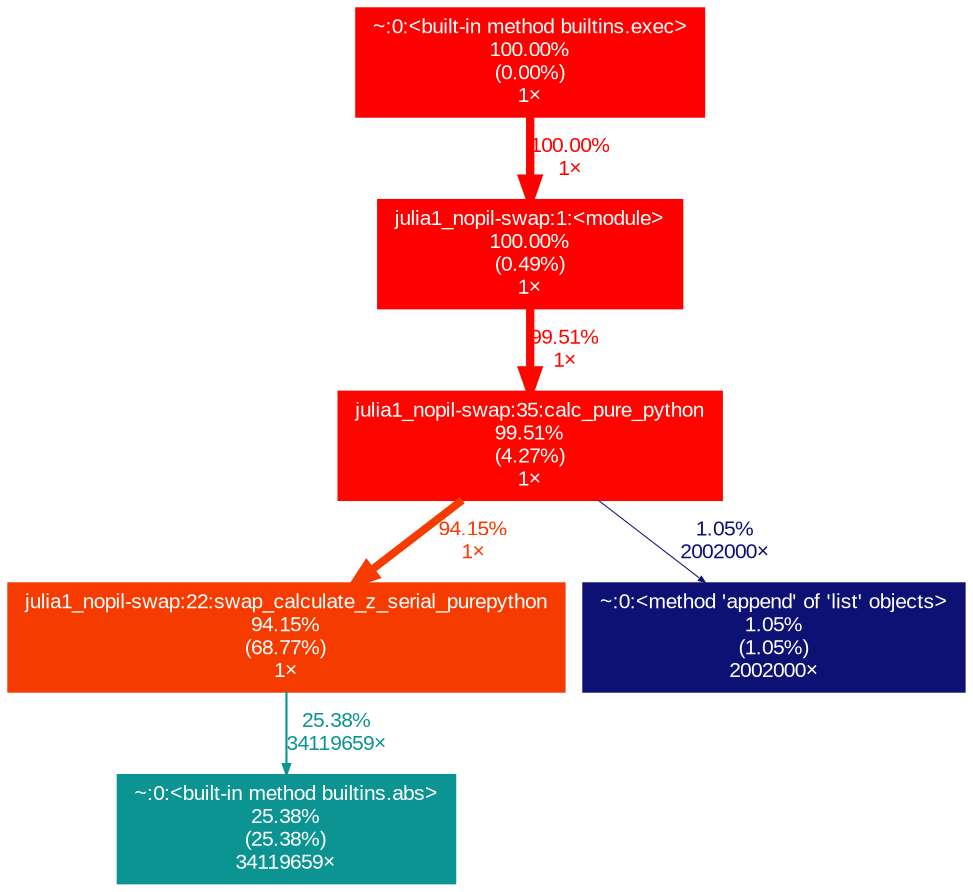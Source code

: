 digraph {
	graph [fontname=Arial, nodesep=0.125, ranksep=0.25];
	node [fontcolor=white, fontname=Arial, height=0, shape=box, style=filled, width=0];
	edge [fontname=Arial];
	0 [color="#0c9492", fontcolor="#ffffff", fontsize="10.00", label="~:0:<built-in method builtins.abs>\n25.38%\n(25.38%)\n34119659×", tooltip="~"];
	1 [color="#f63b01", fontcolor="#ffffff", fontsize="10.00", label="julia1_nopil-swap:22:swap_calculate_z_serial_purepython\n94.15%\n(68.77%)\n1×", tooltip="julia1_nopil-swap.py"];
	1 -> 0 [arrowsize="0.50", color="#0c9492", fontcolor="#0c9492", fontsize="10.00", label="25.38%\n34119659×", labeldistance="1.02", penwidth="1.02"];
	2 [color="#ff0000", fontcolor="#ffffff", fontsize="10.00", label="~:0:<built-in method builtins.exec>\n100.00%\n(0.00%)\n1×", tooltip="~"];
	2 -> 9 [arrowsize="1.00", color="#ff0000", fontcolor="#ff0000", fontsize="10.00", label="100.00%\n1×", labeldistance="4.00", penwidth="4.00"];
	4 [color="#fe0500", fontcolor="#ffffff", fontsize="10.00", label="julia1_nopil-swap:35:calc_pure_python\n99.51%\n(4.27%)\n1×", tooltip="julia1_nopil-swap.py"];
	4 -> 1 [arrowsize="0.97", color="#f63b01", fontcolor="#f63b01", fontsize="10.00", label="94.15%\n1×", labeldistance="3.77", penwidth="3.77"];
	4 -> 8 [arrowsize="0.35", color="#0d1174", fontcolor="#0d1174", fontsize="10.00", label="1.05%\n2002000×", labeldistance="0.50", penwidth="0.50"];
	8 [color="#0d1174", fontcolor="#ffffff", fontsize="10.00", label="~:0:<method 'append' of 'list' objects>\n1.05%\n(1.05%)\n2002000×", tooltip="~"];
	9 [color="#ff0000", fontcolor="#ffffff", fontsize="10.00", label="julia1_nopil-swap:1:<module>\n100.00%\n(0.49%)\n1×", tooltip="julia1_nopil-swap.py"];
	9 -> 4 [arrowsize="1.00", color="#fe0500", fontcolor="#fe0500", fontsize="10.00", label="99.51%\n1×", labeldistance="3.98", penwidth="3.98"];
}
